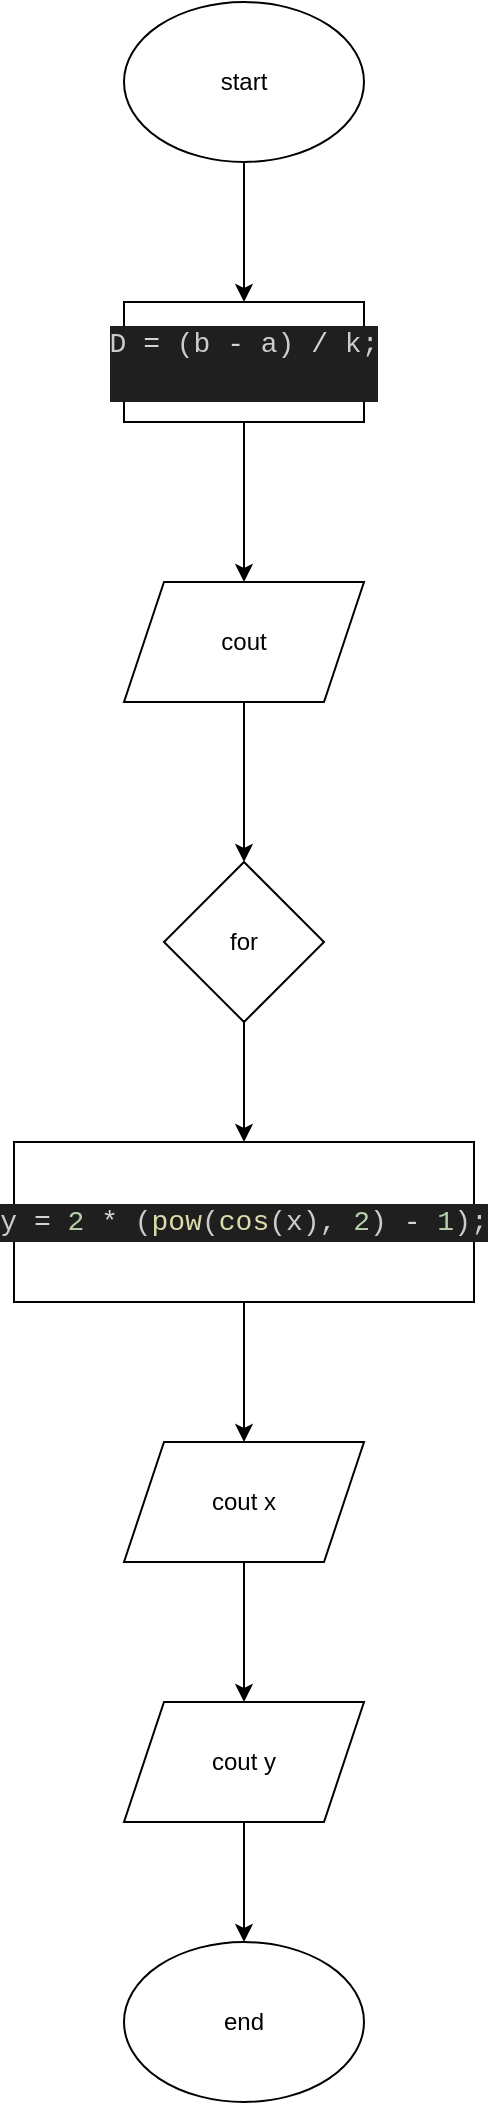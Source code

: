 <mxfile version="24.8.4">
  <diagram name="Сторінка-1" id="E6itg8a2NHXMnR4C6QbM">
    <mxGraphModel dx="2046" dy="1171" grid="1" gridSize="10" guides="1" tooltips="1" connect="1" arrows="1" fold="1" page="1" pageScale="1" pageWidth="827" pageHeight="1169" math="0" shadow="0">
      <root>
        <mxCell id="0" />
        <mxCell id="1" parent="0" />
        <mxCell id="lVppYMf1izF3Qoa6-qmW-10" style="edgeStyle=orthogonalEdgeStyle;rounded=0;orthogonalLoop=1;jettySize=auto;html=1;" edge="1" parent="1" source="lVppYMf1izF3Qoa6-qmW-1" target="lVppYMf1izF3Qoa6-qmW-2">
          <mxGeometry relative="1" as="geometry" />
        </mxCell>
        <mxCell id="lVppYMf1izF3Qoa6-qmW-1" value="start" style="ellipse;whiteSpace=wrap;html=1;" vertex="1" parent="1">
          <mxGeometry x="330" y="10" width="120" height="80" as="geometry" />
        </mxCell>
        <mxCell id="lVppYMf1izF3Qoa6-qmW-11" style="edgeStyle=orthogonalEdgeStyle;rounded=0;orthogonalLoop=1;jettySize=auto;html=1;" edge="1" parent="1" source="lVppYMf1izF3Qoa6-qmW-2" target="lVppYMf1izF3Qoa6-qmW-3">
          <mxGeometry relative="1" as="geometry" />
        </mxCell>
        <mxCell id="lVppYMf1izF3Qoa6-qmW-2" value="&lt;div style=&quot;color: rgb(204, 204, 204); background-color: rgb(31, 31, 31); font-family: Consolas, &amp;quot;Courier New&amp;quot;, monospace; font-size: 14px; line-height: 19px; white-space: pre;&quot;&gt;&lt;div&gt;D &lt;span style=&quot;color: #d4d4d4;&quot;&gt;=&lt;/span&gt; (b &lt;span style=&quot;color: #d4d4d4;&quot;&gt;-&lt;/span&gt; a) &lt;span style=&quot;color: #d4d4d4;&quot;&gt;/&lt;/span&gt; k;&lt;/div&gt;&lt;br&gt;&lt;/div&gt;" style="rounded=0;whiteSpace=wrap;html=1;" vertex="1" parent="1">
          <mxGeometry x="330" y="160" width="120" height="60" as="geometry" />
        </mxCell>
        <mxCell id="lVppYMf1izF3Qoa6-qmW-12" style="edgeStyle=orthogonalEdgeStyle;rounded=0;orthogonalLoop=1;jettySize=auto;html=1;" edge="1" parent="1" source="lVppYMf1izF3Qoa6-qmW-3" target="lVppYMf1izF3Qoa6-qmW-4">
          <mxGeometry relative="1" as="geometry" />
        </mxCell>
        <mxCell id="lVppYMf1izF3Qoa6-qmW-3" value="cout" style="shape=parallelogram;perimeter=parallelogramPerimeter;whiteSpace=wrap;html=1;fixedSize=1;" vertex="1" parent="1">
          <mxGeometry x="330" y="300" width="120" height="60" as="geometry" />
        </mxCell>
        <mxCell id="lVppYMf1izF3Qoa6-qmW-13" style="edgeStyle=orthogonalEdgeStyle;rounded=0;orthogonalLoop=1;jettySize=auto;html=1;" edge="1" parent="1" source="lVppYMf1izF3Qoa6-qmW-4" target="lVppYMf1izF3Qoa6-qmW-9">
          <mxGeometry relative="1" as="geometry" />
        </mxCell>
        <mxCell id="lVppYMf1izF3Qoa6-qmW-4" value="for" style="rhombus;whiteSpace=wrap;html=1;" vertex="1" parent="1">
          <mxGeometry x="350" y="440" width="80" height="80" as="geometry" />
        </mxCell>
        <mxCell id="lVppYMf1izF3Qoa6-qmW-15" style="edgeStyle=orthogonalEdgeStyle;rounded=0;orthogonalLoop=1;jettySize=auto;html=1;" edge="1" parent="1" source="lVppYMf1izF3Qoa6-qmW-6" target="lVppYMf1izF3Qoa6-qmW-7">
          <mxGeometry relative="1" as="geometry" />
        </mxCell>
        <mxCell id="lVppYMf1izF3Qoa6-qmW-6" value="cout x" style="shape=parallelogram;perimeter=parallelogramPerimeter;whiteSpace=wrap;html=1;fixedSize=1;" vertex="1" parent="1">
          <mxGeometry x="330" y="730" width="120" height="60" as="geometry" />
        </mxCell>
        <mxCell id="lVppYMf1izF3Qoa6-qmW-16" style="edgeStyle=orthogonalEdgeStyle;rounded=0;orthogonalLoop=1;jettySize=auto;html=1;" edge="1" parent="1" source="lVppYMf1izF3Qoa6-qmW-7" target="lVppYMf1izF3Qoa6-qmW-8">
          <mxGeometry relative="1" as="geometry" />
        </mxCell>
        <mxCell id="lVppYMf1izF3Qoa6-qmW-7" value="cout y" style="shape=parallelogram;perimeter=parallelogramPerimeter;whiteSpace=wrap;html=1;fixedSize=1;" vertex="1" parent="1">
          <mxGeometry x="330" y="860" width="120" height="60" as="geometry" />
        </mxCell>
        <mxCell id="lVppYMf1izF3Qoa6-qmW-8" value="end" style="ellipse;whiteSpace=wrap;html=1;" vertex="1" parent="1">
          <mxGeometry x="330" y="980" width="120" height="80" as="geometry" />
        </mxCell>
        <mxCell id="lVppYMf1izF3Qoa6-qmW-14" style="edgeStyle=orthogonalEdgeStyle;rounded=0;orthogonalLoop=1;jettySize=auto;html=1;" edge="1" parent="1" source="lVppYMf1izF3Qoa6-qmW-9" target="lVppYMf1izF3Qoa6-qmW-6">
          <mxGeometry relative="1" as="geometry" />
        </mxCell>
        <mxCell id="lVppYMf1izF3Qoa6-qmW-9" value="&lt;div style=&quot;color: rgb(204, 204, 204); background-color: rgb(31, 31, 31); font-family: Consolas, &amp;quot;Courier New&amp;quot;, monospace; font-size: 14px; line-height: 19px; white-space: pre;&quot;&gt;y &lt;span style=&quot;color: #d4d4d4;&quot;&gt;=&lt;/span&gt; &lt;span style=&quot;color: #b5cea8;&quot;&gt;2&lt;/span&gt; &lt;span style=&quot;color: #d4d4d4;&quot;&gt;*&lt;/span&gt; (&lt;span style=&quot;color: #dcdcaa;&quot;&gt;pow&lt;/span&gt;(&lt;span style=&quot;color: #dcdcaa;&quot;&gt;cos&lt;/span&gt;(x), &lt;span style=&quot;color: #b5cea8;&quot;&gt;2&lt;/span&gt;) &lt;span style=&quot;color: #d4d4d4;&quot;&gt;-&lt;/span&gt; &lt;span style=&quot;color: #b5cea8;&quot;&gt;1&lt;/span&gt;);&lt;/div&gt;" style="rounded=0;whiteSpace=wrap;html=1;" vertex="1" parent="1">
          <mxGeometry x="275" y="580" width="230" height="80" as="geometry" />
        </mxCell>
      </root>
    </mxGraphModel>
  </diagram>
</mxfile>
